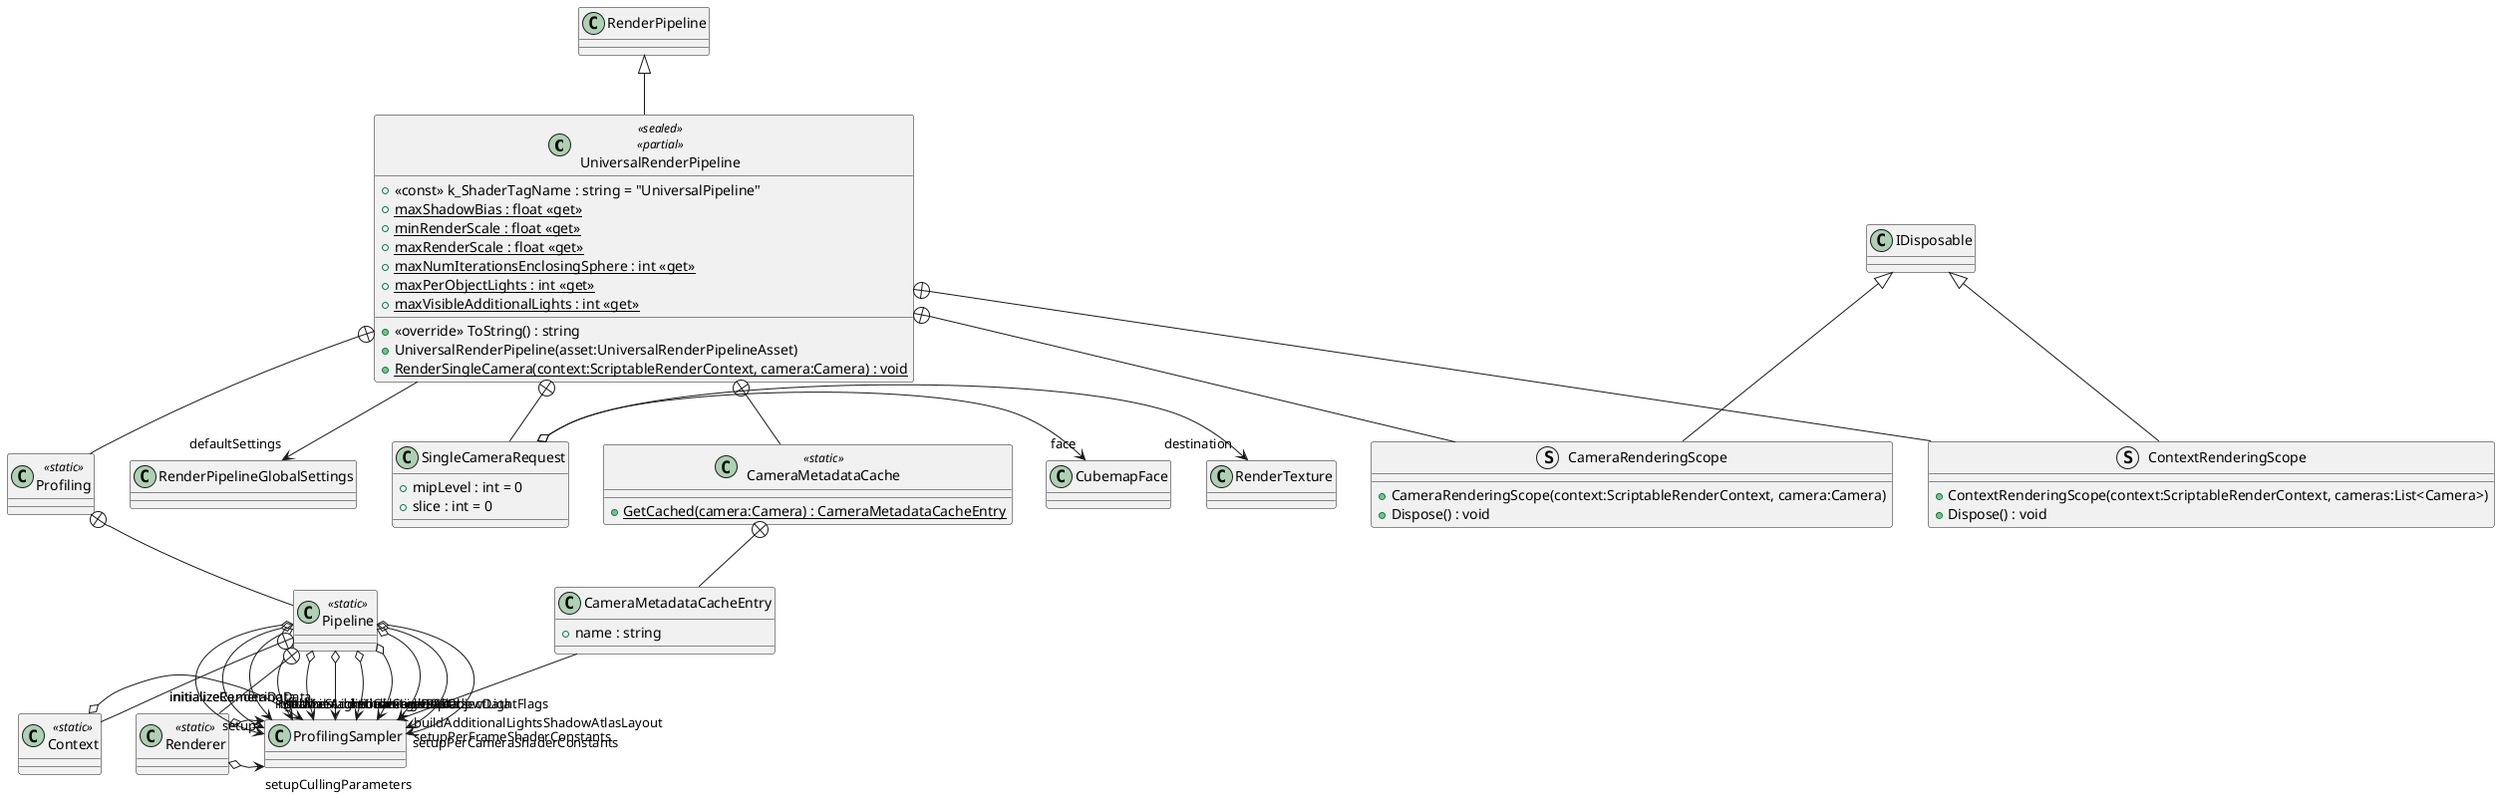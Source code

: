 @startuml
class UniversalRenderPipeline <<sealed>> <<partial>> {
    + <<const>> k_ShaderTagName : string = "UniversalPipeline"
    + {static} maxShadowBias : float <<get>>
    + {static} minRenderScale : float <<get>>
    + {static} maxRenderScale : float <<get>>
    + {static} maxNumIterationsEnclosingSphere : int <<get>>
    + {static} maxPerObjectLights : int <<get>>
    + {static} maxVisibleAdditionalLights : int <<get>>
    + <<override>> ToString() : string
    + UniversalRenderPipeline(asset:UniversalRenderPipelineAsset)
    + {static} RenderSingleCamera(context:ScriptableRenderContext, camera:Camera) : void
}
class CameraMetadataCache <<static>> {
    + {static} GetCached(camera:Camera) : CameraMetadataCacheEntry
}
class Profiling <<static>> {
}
struct CameraRenderingScope {
    + CameraRenderingScope(context:ScriptableRenderContext, camera:Camera)
    + Dispose() : void
}
struct ContextRenderingScope {
    + ContextRenderingScope(context:ScriptableRenderContext, cameras:List<Camera>)
    + Dispose() : void
}
class SingleCameraRequest {
    + mipLevel : int = 0
    + slice : int = 0
}
class CameraMetadataCacheEntry {
    + name : string
}
class Pipeline <<static>> {
}
class Renderer <<static>> {
}
class Context <<static>> {
}
RenderPipeline <|-- UniversalRenderPipeline
UniversalRenderPipeline --> "defaultSettings" RenderPipelineGlobalSettings
UniversalRenderPipeline +-- CameraMetadataCache
UniversalRenderPipeline +-- Profiling
UniversalRenderPipeline +-- CameraRenderingScope
IDisposable <|-- CameraRenderingScope
UniversalRenderPipeline +-- ContextRenderingScope
IDisposable <|-- ContextRenderingScope
UniversalRenderPipeline +-- SingleCameraRequest
SingleCameraRequest o-> "destination" RenderTexture
SingleCameraRequest o-> "face" CubemapFace
CameraMetadataCache +-- CameraMetadataCacheEntry
CameraMetadataCacheEntry --> "sampler" ProfilingSampler
Profiling +-- Pipeline
Pipeline o-> "initializeCameraData" ProfilingSampler
Pipeline o-> "initializeStackedCameraData" ProfilingSampler
Pipeline o-> "initializeAdditionalCameraData" ProfilingSampler
Pipeline o-> "initializeRenderingData" ProfilingSampler
Pipeline o-> "initializeShadowData" ProfilingSampler
Pipeline o-> "initializeLightData" ProfilingSampler
Pipeline o-> "buildAdditionalLightsShadowAtlasLayout" ProfilingSampler
Pipeline o-> "getPerObjectLightFlags" ProfilingSampler
Pipeline o-> "getMainLightIndex" ProfilingSampler
Pipeline o-> "setupPerFrameShaderConstants" ProfilingSampler
Pipeline o-> "setupPerCameraShaderConstants" ProfilingSampler
Pipeline +-- Renderer
Renderer o-> "setupCullingParameters" ProfilingSampler
Renderer o-> "setup" ProfilingSampler
Pipeline +-- Context
Context o-> "submit" ProfilingSampler
@enduml
